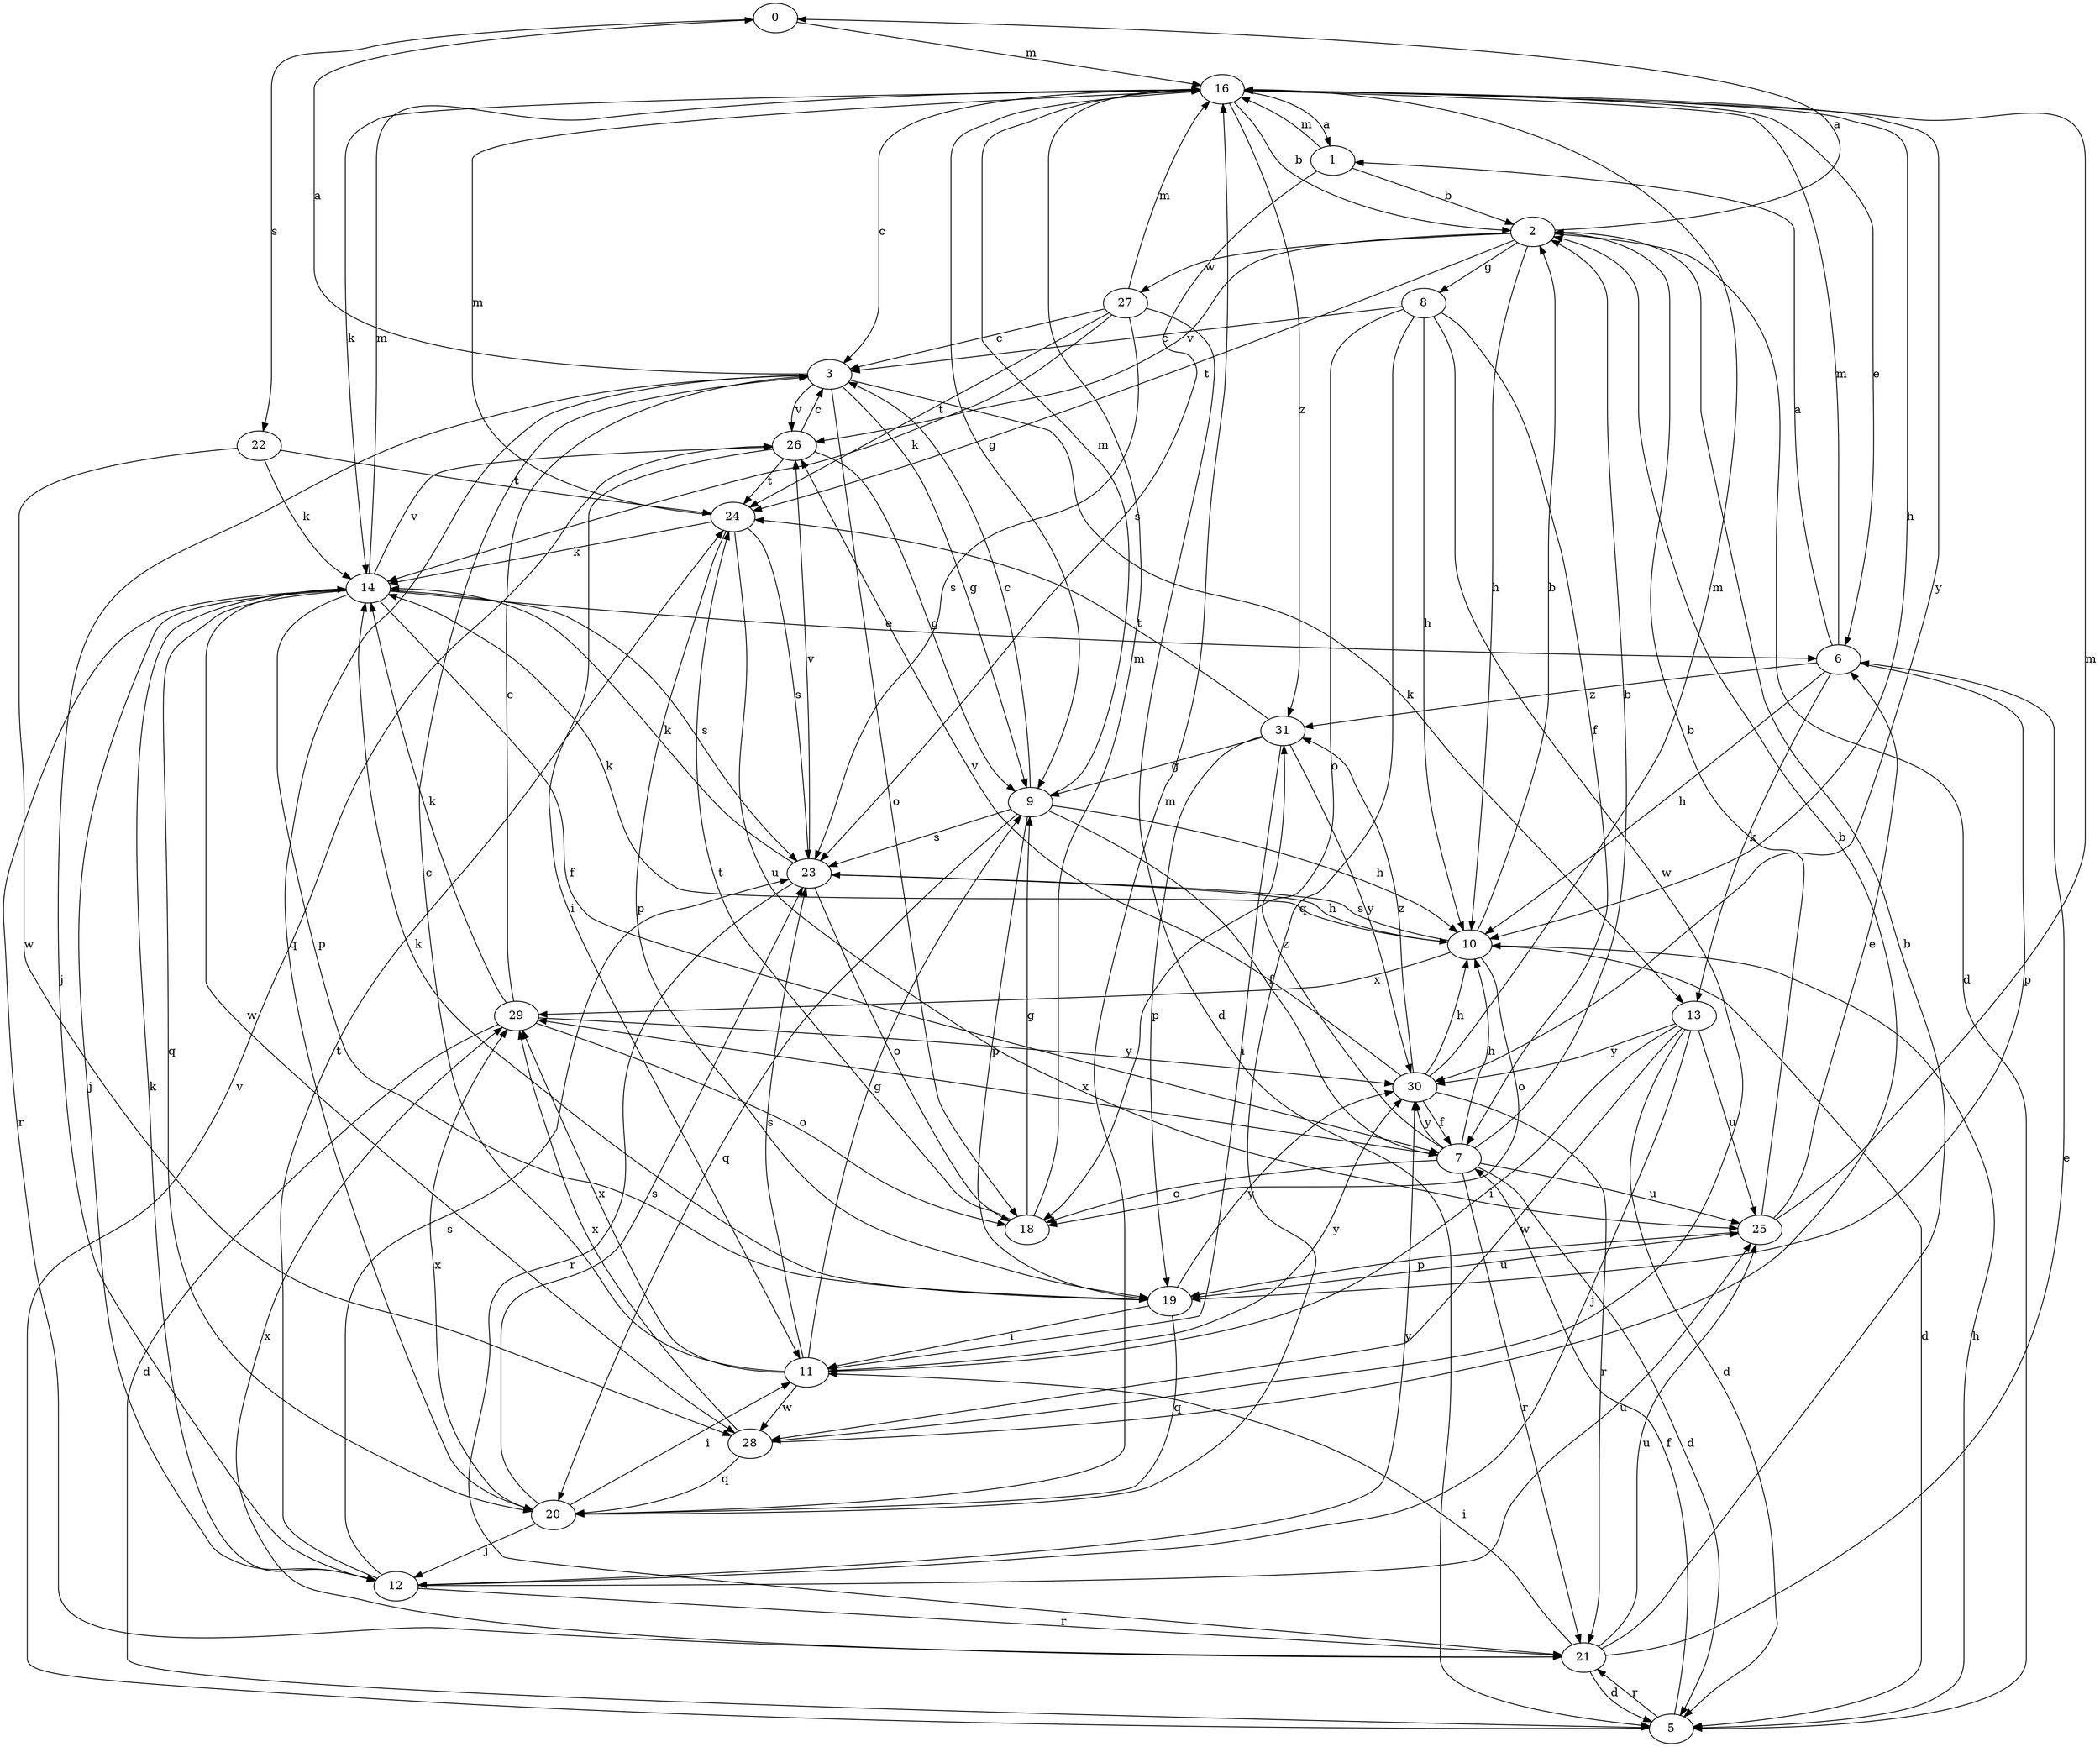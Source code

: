 strict digraph  {
0;
1;
2;
3;
5;
6;
7;
8;
9;
10;
11;
12;
13;
14;
16;
18;
19;
20;
21;
22;
23;
24;
25;
26;
27;
28;
29;
30;
31;
0 -> 16  [label=m];
0 -> 22  [label=s];
1 -> 2  [label=b];
1 -> 16  [label=m];
1 -> 23  [label=s];
2 -> 0  [label=a];
2 -> 5  [label=d];
2 -> 8  [label=g];
2 -> 10  [label=h];
2 -> 24  [label=t];
2 -> 26  [label=v];
2 -> 27  [label=w];
3 -> 0  [label=a];
3 -> 9  [label=g];
3 -> 12  [label=j];
3 -> 13  [label=k];
3 -> 18  [label=o];
3 -> 20  [label=q];
3 -> 26  [label=v];
5 -> 7  [label=f];
5 -> 10  [label=h];
5 -> 21  [label=r];
5 -> 26  [label=v];
6 -> 1  [label=a];
6 -> 10  [label=h];
6 -> 13  [label=k];
6 -> 16  [label=m];
6 -> 19  [label=p];
6 -> 31  [label=z];
7 -> 2  [label=b];
7 -> 5  [label=d];
7 -> 10  [label=h];
7 -> 18  [label=o];
7 -> 21  [label=r];
7 -> 25  [label=u];
7 -> 29  [label=x];
7 -> 30  [label=y];
7 -> 31  [label=z];
8 -> 3  [label=c];
8 -> 7  [label=f];
8 -> 10  [label=h];
8 -> 18  [label=o];
8 -> 20  [label=q];
8 -> 28  [label=w];
9 -> 3  [label=c];
9 -> 7  [label=f];
9 -> 10  [label=h];
9 -> 16  [label=m];
9 -> 19  [label=p];
9 -> 20  [label=q];
9 -> 23  [label=s];
10 -> 2  [label=b];
10 -> 5  [label=d];
10 -> 14  [label=k];
10 -> 18  [label=o];
10 -> 23  [label=s];
10 -> 29  [label=x];
11 -> 3  [label=c];
11 -> 9  [label=g];
11 -> 23  [label=s];
11 -> 28  [label=w];
11 -> 29  [label=x];
11 -> 30  [label=y];
12 -> 14  [label=k];
12 -> 21  [label=r];
12 -> 23  [label=s];
12 -> 24  [label=t];
12 -> 25  [label=u];
12 -> 30  [label=y];
13 -> 5  [label=d];
13 -> 11  [label=i];
13 -> 12  [label=j];
13 -> 25  [label=u];
13 -> 28  [label=w];
13 -> 30  [label=y];
14 -> 6  [label=e];
14 -> 7  [label=f];
14 -> 12  [label=j];
14 -> 16  [label=m];
14 -> 19  [label=p];
14 -> 20  [label=q];
14 -> 21  [label=r];
14 -> 23  [label=s];
14 -> 26  [label=v];
14 -> 28  [label=w];
16 -> 1  [label=a];
16 -> 2  [label=b];
16 -> 3  [label=c];
16 -> 6  [label=e];
16 -> 9  [label=g];
16 -> 10  [label=h];
16 -> 14  [label=k];
16 -> 30  [label=y];
16 -> 31  [label=z];
18 -> 9  [label=g];
18 -> 16  [label=m];
18 -> 24  [label=t];
19 -> 11  [label=i];
19 -> 14  [label=k];
19 -> 20  [label=q];
19 -> 25  [label=u];
19 -> 30  [label=y];
20 -> 11  [label=i];
20 -> 12  [label=j];
20 -> 16  [label=m];
20 -> 23  [label=s];
20 -> 29  [label=x];
21 -> 2  [label=b];
21 -> 5  [label=d];
21 -> 6  [label=e];
21 -> 11  [label=i];
21 -> 25  [label=u];
21 -> 29  [label=x];
22 -> 14  [label=k];
22 -> 24  [label=t];
22 -> 28  [label=w];
23 -> 10  [label=h];
23 -> 14  [label=k];
23 -> 18  [label=o];
23 -> 21  [label=r];
23 -> 26  [label=v];
24 -> 14  [label=k];
24 -> 16  [label=m];
24 -> 19  [label=p];
24 -> 23  [label=s];
24 -> 25  [label=u];
25 -> 2  [label=b];
25 -> 6  [label=e];
25 -> 16  [label=m];
25 -> 19  [label=p];
26 -> 3  [label=c];
26 -> 9  [label=g];
26 -> 11  [label=i];
26 -> 24  [label=t];
27 -> 3  [label=c];
27 -> 5  [label=d];
27 -> 14  [label=k];
27 -> 16  [label=m];
27 -> 23  [label=s];
27 -> 24  [label=t];
28 -> 2  [label=b];
28 -> 20  [label=q];
28 -> 29  [label=x];
29 -> 3  [label=c];
29 -> 5  [label=d];
29 -> 14  [label=k];
29 -> 18  [label=o];
29 -> 30  [label=y];
30 -> 7  [label=f];
30 -> 10  [label=h];
30 -> 16  [label=m];
30 -> 21  [label=r];
30 -> 26  [label=v];
30 -> 31  [label=z];
31 -> 9  [label=g];
31 -> 11  [label=i];
31 -> 19  [label=p];
31 -> 24  [label=t];
31 -> 30  [label=y];
}
